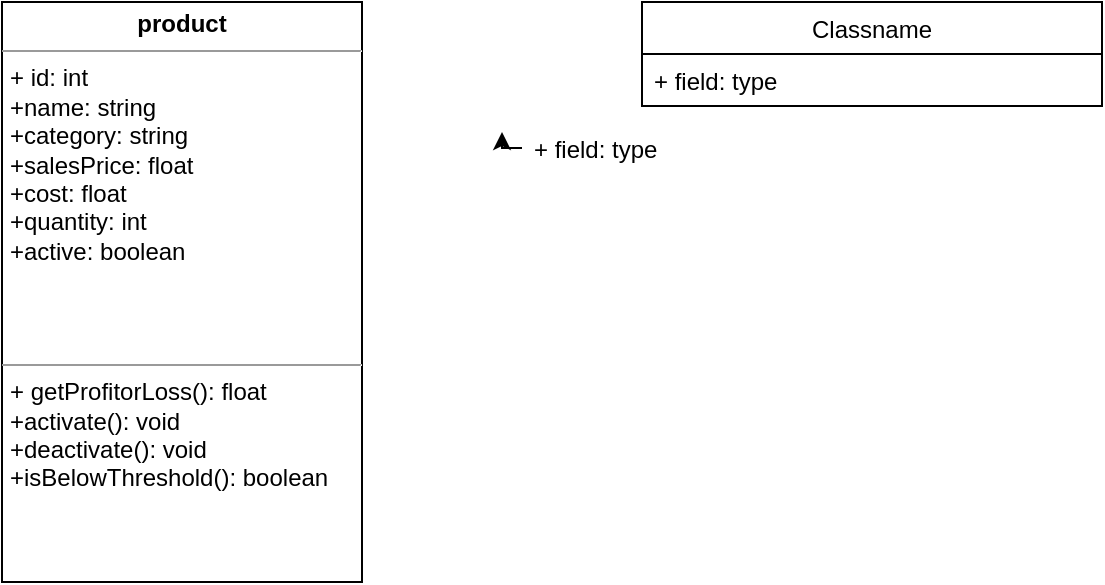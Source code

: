 <mxfile version="16.4.7" type="device"><diagram id="A5MOxm8IRil_4gIJcNrF" name="Page-1"><mxGraphModel dx="1038" dy="547" grid="1" gridSize="10" guides="1" tooltips="1" connect="1" arrows="1" fold="1" page="1" pageScale="1" pageWidth="850" pageHeight="1100" math="0" shadow="0"><root><mxCell id="0"/><mxCell id="1" parent="0"/><mxCell id="jgmEzMw1CV8llxj0ED9W-2" value="&lt;p style=&quot;margin: 0px ; margin-top: 4px ; text-align: center&quot;&gt;&lt;b&gt;product&lt;/b&gt;&lt;/p&gt;&lt;hr size=&quot;1&quot;&gt;&lt;p style=&quot;margin: 0px ; margin-left: 4px&quot;&gt;+ id: int&lt;/p&gt;&lt;p style=&quot;margin: 0px ; margin-left: 4px&quot;&gt;+name: string&lt;/p&gt;&lt;p style=&quot;margin: 0px ; margin-left: 4px&quot;&gt;+category: string&lt;/p&gt;&lt;p style=&quot;margin: 0px ; margin-left: 4px&quot;&gt;+salesPrice: float&lt;/p&gt;&lt;p style=&quot;margin: 0px ; margin-left: 4px&quot;&gt;+cost: float&lt;/p&gt;&lt;p style=&quot;margin: 0px ; margin-left: 4px&quot;&gt;+quantity: int&lt;/p&gt;&lt;p style=&quot;margin: 0px ; margin-left: 4px&quot;&gt;+active: boolean&lt;/p&gt;&lt;p style=&quot;margin: 0px ; margin-left: 4px&quot;&gt;&lt;br&gt;&lt;/p&gt;&lt;p style=&quot;margin: 0px ; margin-left: 4px&quot;&gt;&lt;br&gt;&lt;/p&gt;&lt;p style=&quot;margin: 0px ; margin-left: 4px&quot;&gt;&lt;br&gt;&lt;/p&gt;&lt;hr size=&quot;1&quot;&gt;&lt;p style=&quot;margin: 0px ; margin-left: 4px&quot;&gt;+ getProfitorLoss(): float&lt;/p&gt;&lt;p style=&quot;margin: 0px ; margin-left: 4px&quot;&gt;+activate(): void&lt;/p&gt;&lt;p style=&quot;margin: 0px ; margin-left: 4px&quot;&gt;+deactivate(): void&lt;/p&gt;&lt;p style=&quot;margin: 0px ; margin-left: 4px&quot;&gt;+isBelowThreshold(): boolean&lt;/p&gt;" style="verticalAlign=top;align=left;overflow=fill;fontSize=12;fontFamily=Helvetica;html=1;" vertex="1" parent="1"><mxGeometry x="30" y="330" width="180" height="290" as="geometry"/></mxCell><mxCell id="jgmEzMw1CV8llxj0ED9W-19" value="Classname" style="swimlane;fontStyle=0;childLayout=stackLayout;horizontal=1;startSize=26;fillColor=none;horizontalStack=0;resizeParent=1;resizeParentMax=0;resizeLast=0;collapsible=1;marginBottom=0;" vertex="1" parent="1"><mxGeometry x="350" y="330" width="230" height="52" as="geometry"><mxRectangle x="350" y="330" width="90" height="26" as="alternateBounds"/></mxGeometry></mxCell><mxCell id="jgmEzMw1CV8llxj0ED9W-21" value="+ field: type" style="text;strokeColor=none;fillColor=none;align=left;verticalAlign=top;spacingLeft=4;spacingRight=4;overflow=hidden;rotatable=0;points=[[0,0.5],[1,0.5]];portConstraint=eastwest;" vertex="1" parent="jgmEzMw1CV8llxj0ED9W-19"><mxGeometry y="26" width="230" height="26" as="geometry"/></mxCell><mxCell id="jgmEzMw1CV8llxj0ED9W-25" style="edgeStyle=orthogonalEdgeStyle;rounded=0;orthogonalLoop=1;jettySize=auto;html=1;exitX=0;exitY=0.5;exitDx=0;exitDy=0;" edge="1" parent="1" source="jgmEzMw1CV8llxj0ED9W-22"><mxGeometry relative="1" as="geometry"><mxPoint x="280" y="395" as="targetPoint"/></mxGeometry></mxCell><mxCell id="jgmEzMw1CV8llxj0ED9W-22" value="+ field: type" style="text;strokeColor=none;fillColor=none;align=left;verticalAlign=top;spacingLeft=4;spacingRight=4;overflow=hidden;rotatable=0;points=[[0,0.5],[1,0.5]];portConstraint=eastwest;" vertex="1" parent="1"><mxGeometry x="290" y="390" width="230" height="26" as="geometry"/></mxCell></root></mxGraphModel></diagram></mxfile>